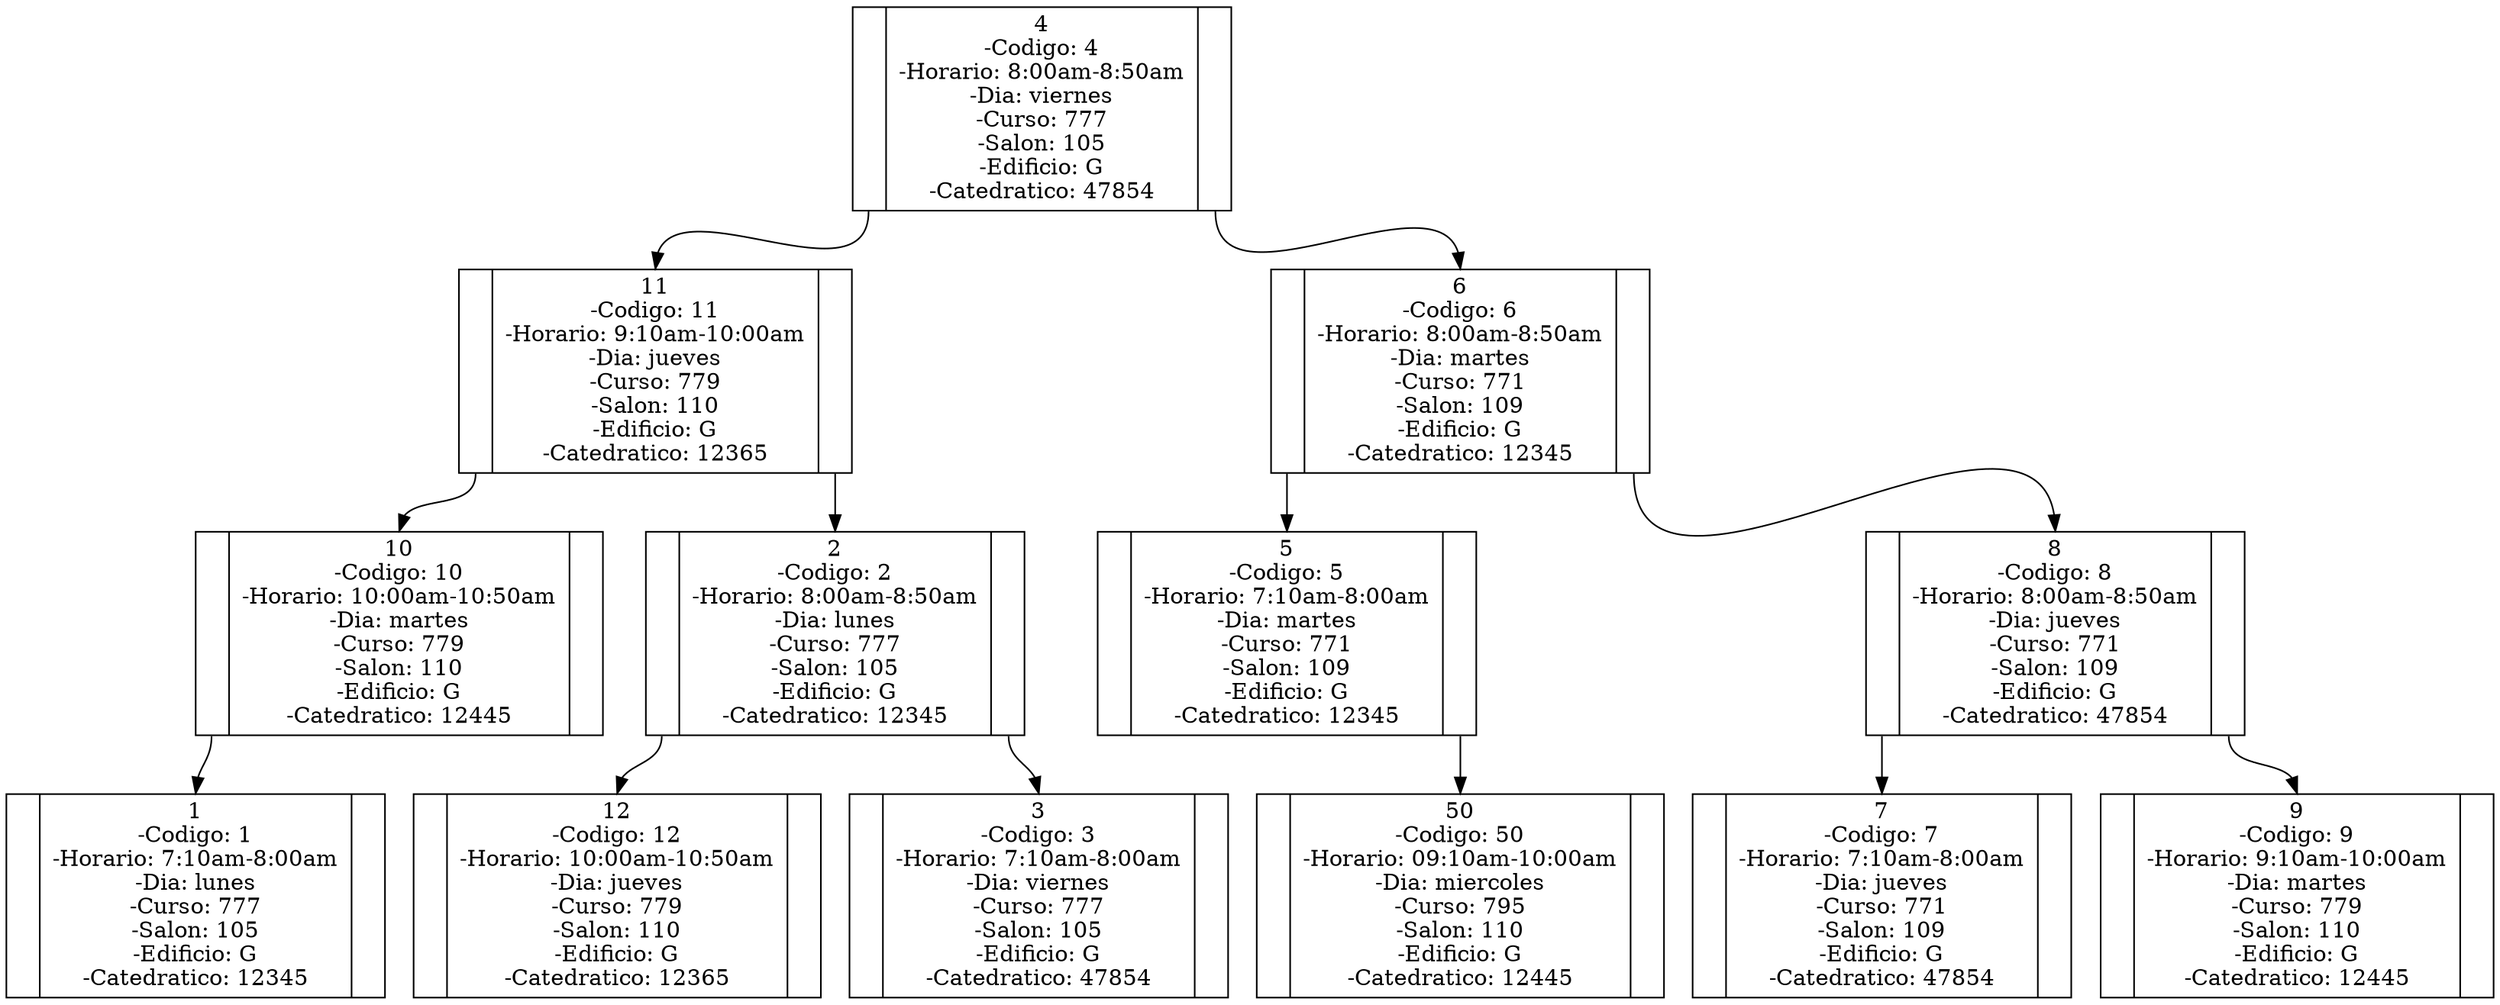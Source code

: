 digraph HORARIOS {
node[shape = record,height=.1];
nodeAVL1[label = "<f0> |<f1> 1\n-Codigo: 1\n-Horario: 7:10am-8:00am\n-Dia: lunes\n-Curso: 777\n-Salon: 105\n-Edificio: G\n-Catedratico: 12345|<f2> "];
nodeAVL10[label = "<f0> |<f1> 10\n-Codigo: 10\n-Horario: 10:00am-10:50am\n-Dia: martes\n-Curso: 779\n-Salon: 110\n-Edificio: G\n-Catedratico: 12445|<f2> "];
nodeAVL11[label = "<f0> |<f1> 11\n-Codigo: 11\n-Horario: 9:10am-10:00am\n-Dia: jueves\n-Curso: 779\n-Salon: 110\n-Edificio: G\n-Catedratico: 12365|<f2> "];
nodeAVL12[label = "<f0> |<f1> 12\n-Codigo: 12\n-Horario: 10:00am-10:50am\n-Dia: jueves\n-Curso: 779\n-Salon: 110\n-Edificio: G\n-Catedratico: 12365|<f2> "];
nodeAVL2[label = "<f0> |<f1> 2\n-Codigo: 2\n-Horario: 8:00am-8:50am\n-Dia: lunes\n-Curso: 777\n-Salon: 105\n-Edificio: G\n-Catedratico: 12345|<f2> "];
nodeAVL3[label = "<f0> |<f1> 3\n-Codigo: 3\n-Horario: 7:10am-8:00am\n-Dia: viernes\n-Curso: 777\n-Salon: 105\n-Edificio: G\n-Catedratico: 47854|<f2> "];
nodeAVL4[label = "<f0> |<f1> 4\n-Codigo: 4\n-Horario: 8:00am-8:50am\n-Dia: viernes\n-Curso: 777\n-Salon: 105\n-Edificio: G\n-Catedratico: 47854|<f2> "];
nodeAVL5[label = "<f0> |<f1> 5\n-Codigo: 5\n-Horario: 7:10am-8:00am\n-Dia: martes\n-Curso: 771\n-Salon: 109\n-Edificio: G\n-Catedratico: 12345|<f2> "];
nodeAVL50[label = "<f0> |<f1> 50\n-Codigo: 50\n-Horario: 09:10am-10:00am\n-Dia: miercoles\n-Curso: 795\n-Salon: 110\n-Edificio: G\n-Catedratico: 12445|<f2> "];
nodeAVL6[label = "<f0> |<f1> 6\n-Codigo: 6\n-Horario: 8:00am-8:50am\n-Dia: martes\n-Curso: 771\n-Salon: 109\n-Edificio: G\n-Catedratico: 12345|<f2> "];
nodeAVL7[label = "<f0> |<f1> 7\n-Codigo: 7\n-Horario: 7:10am-8:00am\n-Dia: jueves\n-Curso: 771\n-Salon: 109\n-Edificio: G\n-Catedratico: 47854|<f2> "];
nodeAVL8[label = "<f0> |<f1> 8\n-Codigo: 8\n-Horario: 8:00am-8:50am\n-Dia: jueves\n-Curso: 771\n-Salon: 109\n-Edificio: G\n-Catedratico: 47854|<f2> "];
nodeAVL9[label = "<f0> |<f1> 9\n-Codigo: 9\n-Horario: 9:10am-10:00am\n-Dia: martes\n-Curso: 779\n-Salon: 110\n-Edificio: G\n-Catedratico: 12445|<f2> "];
"nodeAVL10":f0 -> "nodeAVL1":f1;
"nodeAVL11":f2 -> "nodeAVL2":f1;
"nodeAVL11":f0 -> "nodeAVL10":f1;
"nodeAVL2":f2 -> "nodeAVL3":f1;
"nodeAVL2":f0 -> "nodeAVL12":f1;
"nodeAVL4":f2 -> "nodeAVL6":f1;
"nodeAVL4":f0 -> "nodeAVL11":f1;
"nodeAVL5":f2 -> "nodeAVL50":f1;
"nodeAVL6":f2 -> "nodeAVL8":f1;
"nodeAVL6":f0 -> "nodeAVL5":f1;
"nodeAVL8":f2 -> "nodeAVL9":f1;
"nodeAVL8":f0 -> "nodeAVL7":f1;

}